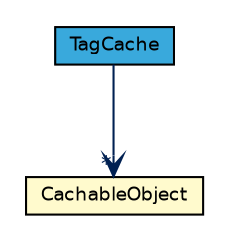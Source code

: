 #!/usr/local/bin/dot
#
# Class diagram 
# Generated by UMLGraph version R5_7_2-3-gee82a7 (http://www.umlgraph.org/)
#

digraph G {
	edge [fontname="Helvetica",fontsize=10,labelfontname="Helvetica",labelfontsize=10];
	node [fontname="Helvetica",fontsize=10,shape=plaintext];
	nodesep=0.25;
	ranksep=0.5;
	// com.st.st25sdk.TagCache
	c33820 [label=<<table title="com.st.st25sdk.TagCache" border="0" cellborder="1" cellspacing="0" cellpadding="2" port="p" bgcolor="#39a9dc" href="./TagCache.html">
		<tr><td><table border="0" cellspacing="0" cellpadding="1">
<tr><td align="center" balign="center"> TagCache </td></tr>
		</table></td></tr>
		</table>>, URL="./TagCache.html", fontname="Helvetica", fontcolor="black", fontsize=9.0];
	// com.st.st25sdk.TagCache.CachableObject
	c33821 [label=<<table title="com.st.st25sdk.TagCache.CachableObject" border="0" cellborder="1" cellspacing="0" cellpadding="2" port="p" bgcolor="lemonChiffon" href="./TagCache.CachableObject.html">
		<tr><td><table border="0" cellspacing="0" cellpadding="1">
<tr><td align="center" balign="center"> CachableObject </td></tr>
		</table></td></tr>
		</table>>, URL="./TagCache.CachableObject.html", fontname="Helvetica", fontcolor="black", fontsize=9.0];
	// com.st.st25sdk.TagCache NAVASSOC com.st.st25sdk.TagCache.CachableObject
	c33820:p -> c33821:p [taillabel="", label="", headlabel="*", fontname="Helvetica", fontcolor="#002052", fontsize=10.0, color="#002052", arrowhead=open];
}

